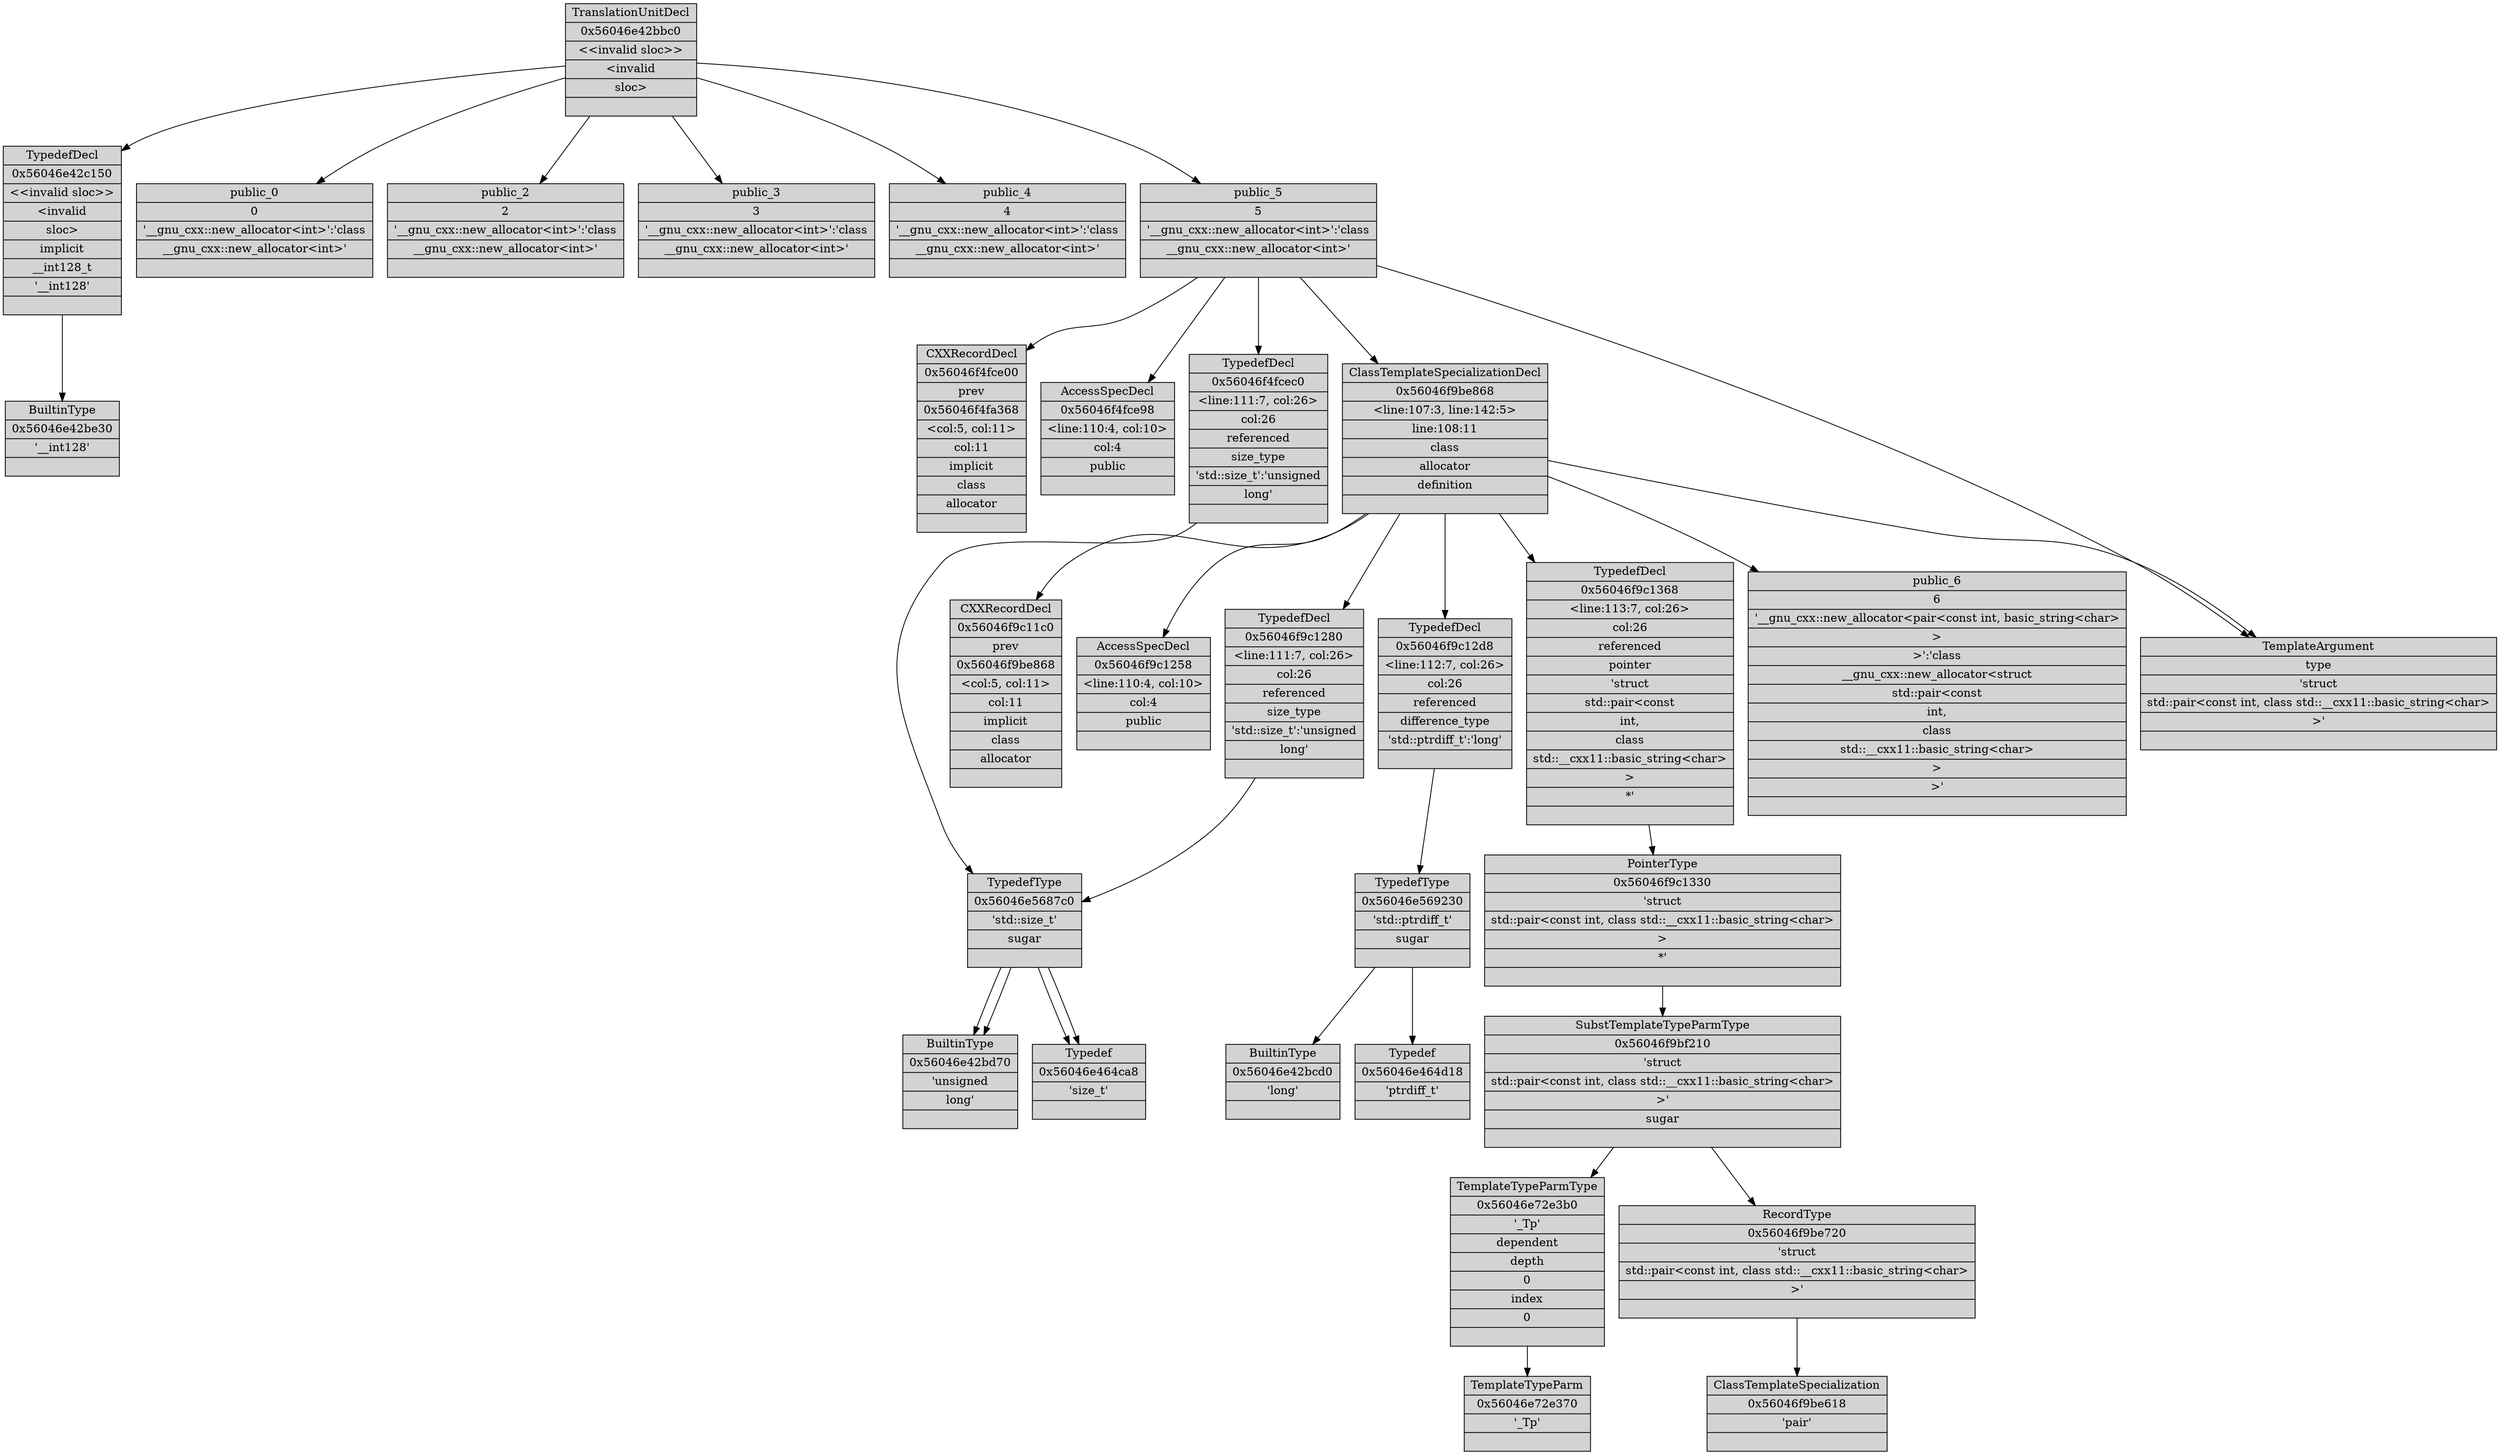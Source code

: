 digraph {
    TranslationUnitDecl_0x56046e42bbc0 [shape=record,style=filled,fillcolor=lightgrey,label="{ TranslationUnitDecl| 0x56046e42bbc0| &lt;&lt;invalid&nbsp;sloc&gt;&gt;| &lt;invalid| sloc&gt;| }"];
    TypedefDecl_0x56046e42c150 [shape=record,style=filled,fillcolor=lightgrey,label="{ TypedefDecl| 0x56046e42c150| &lt;&lt;invalid&nbsp;sloc&gt;&gt;| &lt;invalid| sloc&gt;| implicit| __int128_t| '__int128'| }"];
    TranslationUnitDecl_0x56046e42bbc0 -> TypedefDecl_0x56046e42c150 [style="solid",color=black,weight=100,constraint=true];
    BuiltinType_0x56046e42be30 [shape=record,style=filled,fillcolor=lightgrey,label="{ BuiltinType| 0x56046e42be30| '__int128'| }"];
    TypedefDecl_0x56046e42c150 -> BuiltinType_0x56046e42be30 [style="solid",color=black,weight=100,constraint=true];
    public_0_0 [shape=record,style=filled,fillcolor=lightgrey,label="{ public_0| 0| '__gnu_cxx::new_allocator&lt;int&gt;':'class| __gnu_cxx::new_allocator&lt;int&gt;'| }"];
    TranslationUnitDecl_0x56046e42bbc0 -> public_0_0 [style="solid",color=black,weight=100,constraint=true];
    public_2_2 [shape=record,style=filled,fillcolor=lightgrey,label="{ public_2| 2| '__gnu_cxx::new_allocator&lt;int&gt;':'class| __gnu_cxx::new_allocator&lt;int&gt;'| }"];
    TranslationUnitDecl_0x56046e42bbc0 -> public_2_2 [style="solid",color=black,weight=100,constraint=true];
    public_3_3 [shape=record,style=filled,fillcolor=lightgrey,label="{ public_3| 3| '__gnu_cxx::new_allocator&lt;int&gt;':'class| __gnu_cxx::new_allocator&lt;int&gt;'| }"];
    TranslationUnitDecl_0x56046e42bbc0 -> public_3_3 [style="solid",color=black,weight=100,constraint=true];
    public_4_4 [shape=record,style=filled,fillcolor=lightgrey,label="{ public_4| 4| '__gnu_cxx::new_allocator&lt;int&gt;':'class| __gnu_cxx::new_allocator&lt;int&gt;'| }"];
    TranslationUnitDecl_0x56046e42bbc0 -> public_4_4 [style="solid",color=black,weight=100,constraint=true];
    public_5_5 [shape=record,style=filled,fillcolor=lightgrey,label="{ public_5| 5| '__gnu_cxx::new_allocator&lt;int&gt;':'class| __gnu_cxx::new_allocator&lt;int&gt;'| }"];
    TranslationUnitDecl_0x56046e42bbc0 -> public_5_5 [style="solid",color=black,weight=100,constraint=true];
    TemplateArgument_type [shape=record,style=filled,fillcolor=lightgrey,label="{ TemplateArgument| type| 'int'| }"];
    public_5_5 -> TemplateArgument_type [style="solid",color=black,weight=100,constraint=true];
    CXXRecordDecl_0x56046f4fce00 [shape=record,style=filled,fillcolor=lightgrey,label="{ CXXRecordDecl| 0x56046f4fce00| prev| 0x56046f4fa368| &lt;col:5,&nbsp;col:11&gt;| col:11| implicit| class| allocator| }"];
    public_5_5 -> CXXRecordDecl_0x56046f4fce00 [style="solid",color=black,weight=100,constraint=true];
    AccessSpecDecl_0x56046f4fce98 [shape=record,style=filled,fillcolor=lightgrey,label="{ AccessSpecDecl| 0x56046f4fce98| &lt;line:110:4,&nbsp;col:10&gt;| col:4| public| }"];
    public_5_5 -> AccessSpecDecl_0x56046f4fce98 [style="solid",color=black,weight=100,constraint=true];
    TypedefDecl_0x56046f4fcec0 [shape=record,style=filled,fillcolor=lightgrey,label="{ TypedefDecl| 0x56046f4fcec0| &lt;line:111:7,&nbsp;col:26&gt;| col:26| referenced| size_type| 'std::size_t':'unsigned| long'| }"];
    public_5_5 -> TypedefDecl_0x56046f4fcec0 [style="solid",color=black,weight=100,constraint=true];
    TypedefType_0x56046e5687c0 [shape=record,style=filled,fillcolor=lightgrey,label="{ TypedefType| 0x56046e5687c0| 'std::size_t'| sugar| }"];
    TypedefDecl_0x56046f4fcec0 -> TypedefType_0x56046e5687c0 [style="solid",color=black,weight=100,constraint=true];
    Typedef_0x56046e464ca8 [shape=record,style=filled,fillcolor=lightgrey,label="{ Typedef| 0x56046e464ca8| 'size_t'| }"];
    TypedefType_0x56046e5687c0 -> Typedef_0x56046e464ca8 [style="solid",color=black,weight=100,constraint=true];
    BuiltinType_0x56046e42bd70 [shape=record,style=filled,fillcolor=lightgrey,label="{ BuiltinType| 0x56046e42bd70| 'unsigned| long'| }"];
    TypedefType_0x56046e5687c0 -> BuiltinType_0x56046e42bd70 [style="solid",color=black,weight=100,constraint=true];
    ClassTemplateSpecializationDecl_0x56046f9be868 [shape=record,style=filled,fillcolor=lightgrey,label="{ ClassTemplateSpecializationDecl| 0x56046f9be868| &lt;line:107:3,&nbsp;line:142:5&gt;| line:108:11| class| allocator| definition| }"];
    public_5_5 -> ClassTemplateSpecializationDecl_0x56046f9be868 [style="solid",color=black,weight=100,constraint=true];
    public_6_6 [shape=record,style=filled,fillcolor=lightgrey,label="{ public_6| 6| '__gnu_cxx::new_allocator&lt;pair&lt;const&nbsp;int,&nbsp;basic_string&lt;char&gt;| &gt;| &gt;':'class| __gnu_cxx::new_allocator&lt;struct| std::pair&lt;const| int,| class| std::__cxx11::basic_string&lt;char&gt;| &gt;| &gt;'| }"];
    ClassTemplateSpecializationDecl_0x56046f9be868 -> public_6_6 [style="solid",color=black,weight=100,constraint=true];
    TemplateArgument_type [shape=record,style=filled,fillcolor=lightgrey,label="{ TemplateArgument| type| 'struct| std::pair&lt;const&nbsp;int,&nbsp;class&nbsp;std::__cxx11::basic_string&lt;char&gt;| &gt;'| }"];
    ClassTemplateSpecializationDecl_0x56046f9be868 -> TemplateArgument_type [style="solid",color=black,weight=100,constraint=true];
    CXXRecordDecl_0x56046f9c11c0 [shape=record,style=filled,fillcolor=lightgrey,label="{ CXXRecordDecl| 0x56046f9c11c0| prev| 0x56046f9be868| &lt;col:5,&nbsp;col:11&gt;| col:11| implicit| class| allocator| }"];
    ClassTemplateSpecializationDecl_0x56046f9be868 -> CXXRecordDecl_0x56046f9c11c0 [style="solid",color=black,weight=100,constraint=true];
    AccessSpecDecl_0x56046f9c1258 [shape=record,style=filled,fillcolor=lightgrey,label="{ AccessSpecDecl| 0x56046f9c1258| &lt;line:110:4,&nbsp;col:10&gt;| col:4| public| }"];
    ClassTemplateSpecializationDecl_0x56046f9be868 -> AccessSpecDecl_0x56046f9c1258 [style="solid",color=black,weight=100,constraint=true];
    TypedefDecl_0x56046f9c1280 [shape=record,style=filled,fillcolor=lightgrey,label="{ TypedefDecl| 0x56046f9c1280| &lt;line:111:7,&nbsp;col:26&gt;| col:26| referenced| size_type| 'std::size_t':'unsigned| long'| }"];
    ClassTemplateSpecializationDecl_0x56046f9be868 -> TypedefDecl_0x56046f9c1280 [style="solid",color=black,weight=100,constraint=true];
    TypedefType_0x56046e5687c0 [shape=record,style=filled,fillcolor=lightgrey,label="{ TypedefType| 0x56046e5687c0| 'std::size_t'| sugar| }"];
    TypedefDecl_0x56046f9c1280 -> TypedefType_0x56046e5687c0 [style="solid",color=black,weight=100,constraint=true];
    Typedef_0x56046e464ca8 [shape=record,style=filled,fillcolor=lightgrey,label="{ Typedef| 0x56046e464ca8| 'size_t'| }"];
    TypedefType_0x56046e5687c0 -> Typedef_0x56046e464ca8 [style="solid",color=black,weight=100,constraint=true];
    BuiltinType_0x56046e42bd70 [shape=record,style=filled,fillcolor=lightgrey,label="{ BuiltinType| 0x56046e42bd70| 'unsigned| long'| }"];
    TypedefType_0x56046e5687c0 -> BuiltinType_0x56046e42bd70 [style="solid",color=black,weight=100,constraint=true];
    TypedefDecl_0x56046f9c12d8 [shape=record,style=filled,fillcolor=lightgrey,label="{ TypedefDecl| 0x56046f9c12d8| &lt;line:112:7,&nbsp;col:26&gt;| col:26| referenced| difference_type| 'std::ptrdiff_t':'long'| }"];
    ClassTemplateSpecializationDecl_0x56046f9be868 -> TypedefDecl_0x56046f9c12d8 [style="solid",color=black,weight=100,constraint=true];
    TypedefType_0x56046e569230 [shape=record,style=filled,fillcolor=lightgrey,label="{ TypedefType| 0x56046e569230| 'std::ptrdiff_t'| sugar| }"];
    TypedefDecl_0x56046f9c12d8 -> TypedefType_0x56046e569230 [style="solid",color=black,weight=100,constraint=true];
    Typedef_0x56046e464d18 [shape=record,style=filled,fillcolor=lightgrey,label="{ Typedef| 0x56046e464d18| 'ptrdiff_t'| }"];
    TypedefType_0x56046e569230 -> Typedef_0x56046e464d18 [style="solid",color=black,weight=100,constraint=true];
    BuiltinType_0x56046e42bcd0 [shape=record,style=filled,fillcolor=lightgrey,label="{ BuiltinType| 0x56046e42bcd0| 'long'| }"];
    TypedefType_0x56046e569230 -> BuiltinType_0x56046e42bcd0 [style="solid",color=black,weight=100,constraint=true];
    TypedefDecl_0x56046f9c1368 [shape=record,style=filled,fillcolor=lightgrey,label="{ TypedefDecl| 0x56046f9c1368| &lt;line:113:7,&nbsp;col:26&gt;| col:26| referenced| pointer| 'struct| std::pair&lt;const| int,| class| std::__cxx11::basic_string&lt;char&gt;| &gt;| *'| }"];
    ClassTemplateSpecializationDecl_0x56046f9be868 -> TypedefDecl_0x56046f9c1368 [style="solid",color=black,weight=100,constraint=true];
    PointerType_0x56046f9c1330 [shape=record,style=filled,fillcolor=lightgrey,label="{ PointerType| 0x56046f9c1330| 'struct| std::pair&lt;const&nbsp;int,&nbsp;class&nbsp;std::__cxx11::basic_string&lt;char&gt;| &gt;| *'| }"];
    TypedefDecl_0x56046f9c1368 -> PointerType_0x56046f9c1330 [style="solid",color=black,weight=100,constraint=true];
    SubstTemplateTypeParmType_0x56046f9bf210 [shape=record,style=filled,fillcolor=lightgrey,label="{ SubstTemplateTypeParmType| 0x56046f9bf210| 'struct| std::pair&lt;const&nbsp;int,&nbsp;class&nbsp;std::__cxx11::basic_string&lt;char&gt;| &gt;'| sugar| }"];
    PointerType_0x56046f9c1330 -> SubstTemplateTypeParmType_0x56046f9bf210 [style="solid",color=black,weight=100,constraint=true];
    TemplateTypeParmType_0x56046e72e3b0 [shape=record,style=filled,fillcolor=lightgrey,label="{ TemplateTypeParmType| 0x56046e72e3b0| '_Tp'| dependent| depth| 0| index| 0| }"];
    SubstTemplateTypeParmType_0x56046f9bf210 -> TemplateTypeParmType_0x56046e72e3b0 [style="solid",color=black,weight=100,constraint=true];
    TemplateTypeParm_0x56046e72e370 [shape=record,style=filled,fillcolor=lightgrey,label="{ TemplateTypeParm| 0x56046e72e370| '_Tp'| }"];
    TemplateTypeParmType_0x56046e72e3b0 -> TemplateTypeParm_0x56046e72e370 [style="solid",color=black,weight=100,constraint=true];
    RecordType_0x56046f9be720 [shape=record,style=filled,fillcolor=lightgrey,label="{ RecordType| 0x56046f9be720| 'struct| std::pair&lt;const&nbsp;int,&nbsp;class&nbsp;std::__cxx11::basic_string&lt;char&gt;| &gt;'| }"];
    SubstTemplateTypeParmType_0x56046f9bf210 -> RecordType_0x56046f9be720 [style="solid",color=black,weight=100,constraint=true];
    ClassTemplateSpecialization_0x56046f9be618 [shape=record,style=filled,fillcolor=lightgrey,label="{ ClassTemplateSpecialization| 0x56046f9be618| 'pair'| }"];
    RecordType_0x56046f9be720 -> ClassTemplateSpecialization_0x56046f9be618 [style="solid",color=black,weight=100,constraint=true];
}
